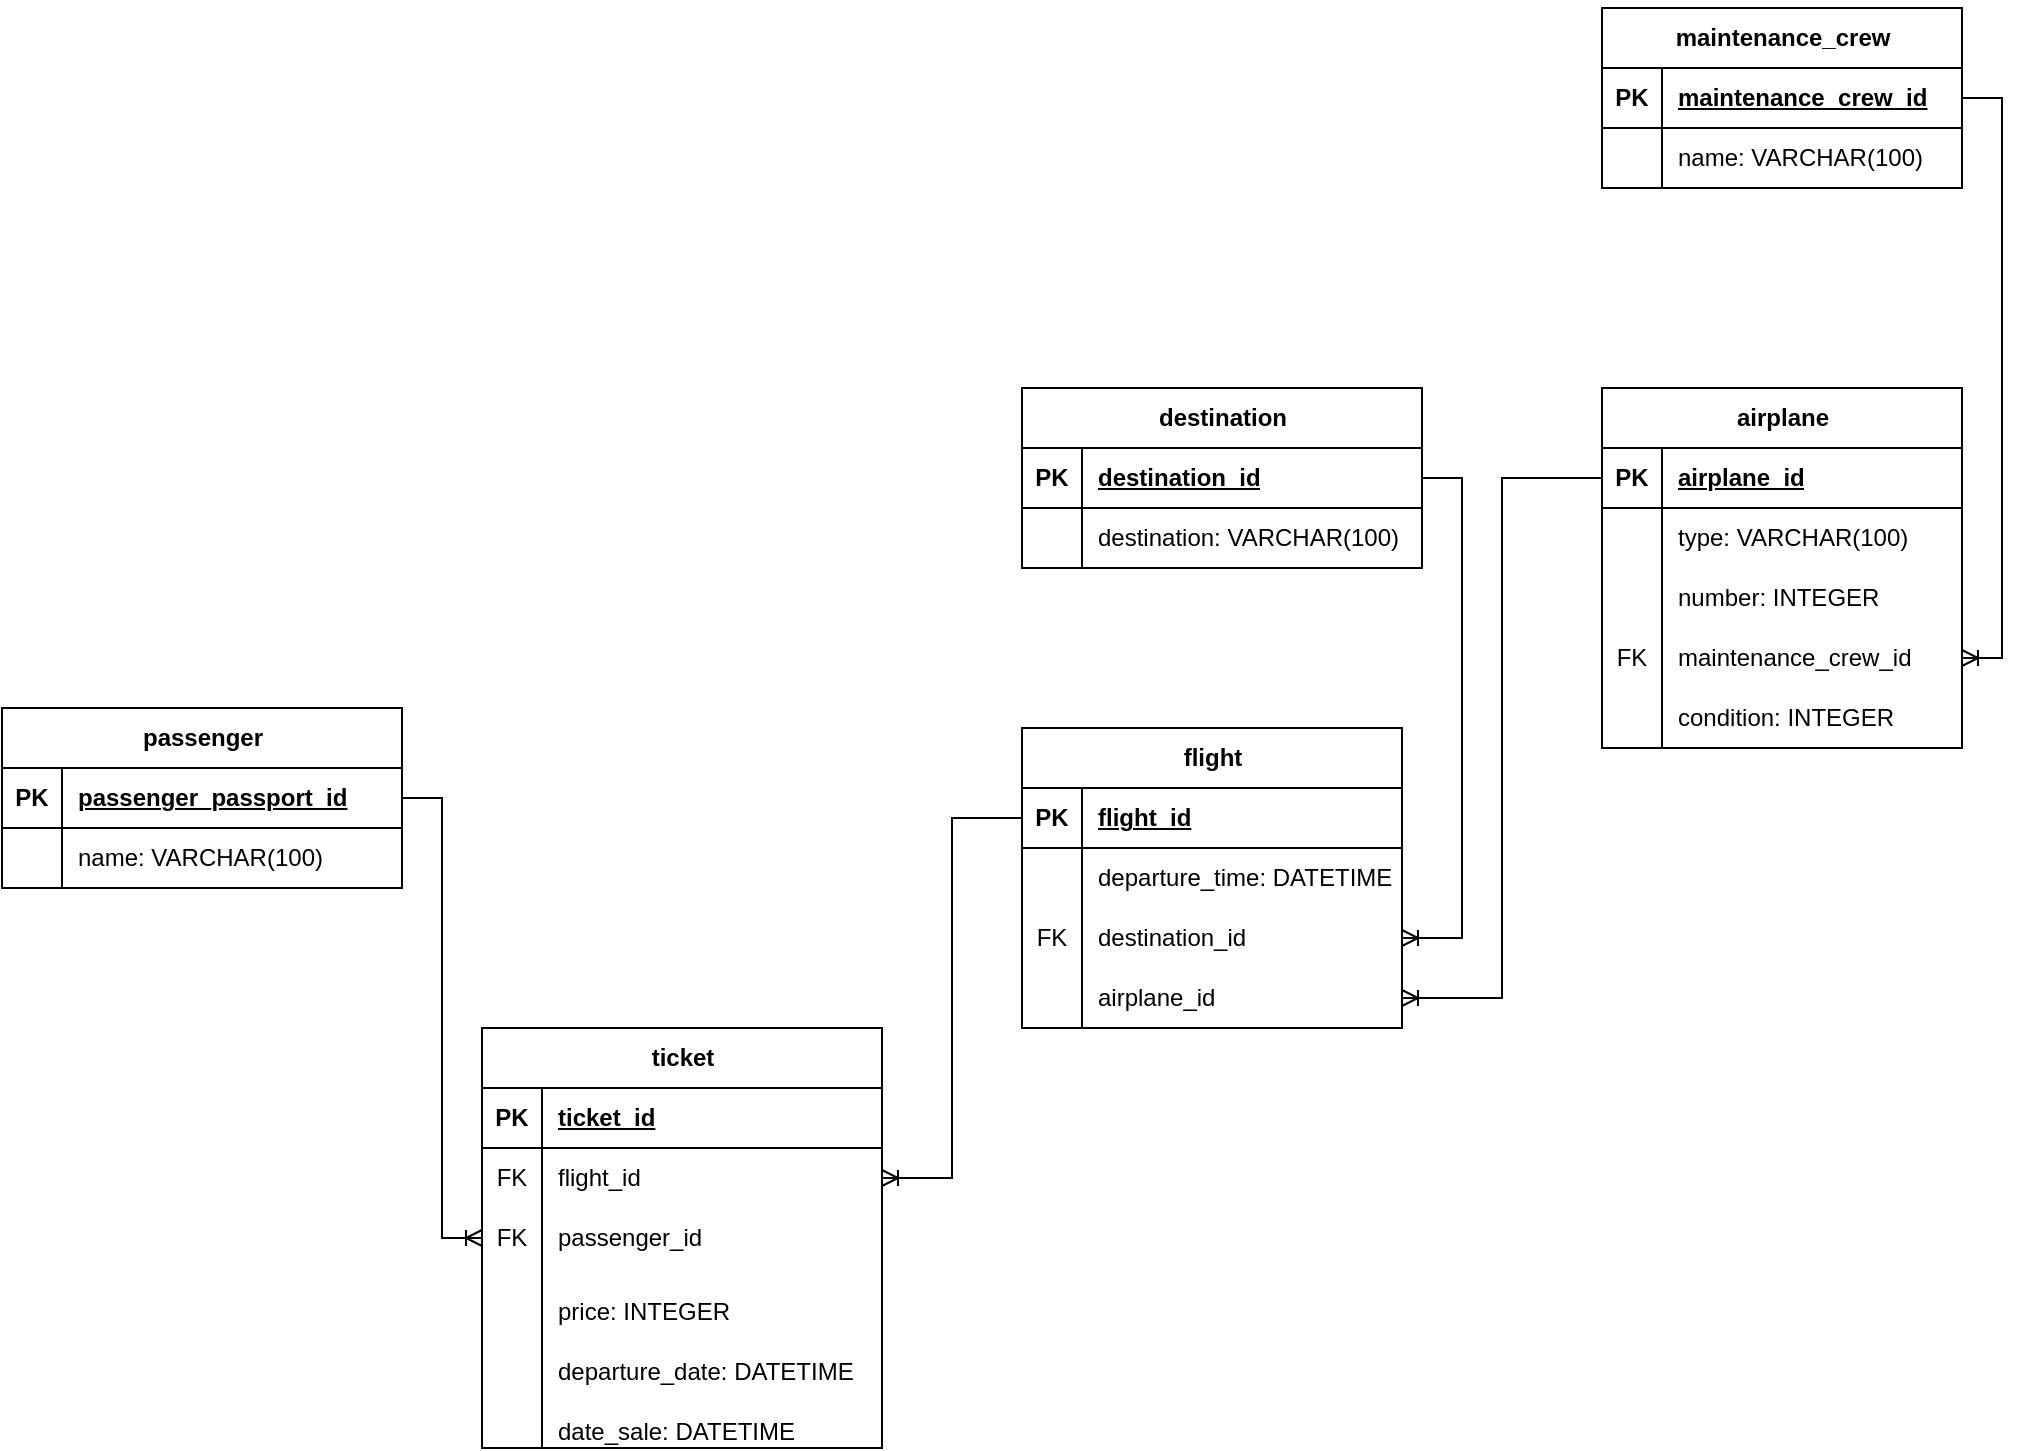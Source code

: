 <mxfile version="22.1.2" type="device" pages="2">
  <diagram name="Страница — 1" id="QN6JQmjdgm0k2NGa3nFH">
    <mxGraphModel dx="1050" dy="1798" grid="1" gridSize="10" guides="1" tooltips="1" connect="1" arrows="1" fold="1" page="1" pageScale="1" pageWidth="827" pageHeight="1169" math="0" shadow="0">
      <root>
        <mxCell id="0" />
        <mxCell id="1" parent="0" />
        <mxCell id="CEhDuyE90MneqKjVe_uH-14" value="passenger" style="shape=table;startSize=30;container=1;collapsible=1;childLayout=tableLayout;fixedRows=1;rowLines=0;fontStyle=1;align=center;resizeLast=1;html=1;" parent="1" vertex="1">
          <mxGeometry x="40" y="200" width="200" height="90" as="geometry" />
        </mxCell>
        <mxCell id="CEhDuyE90MneqKjVe_uH-15" value="" style="shape=tableRow;horizontal=0;startSize=0;swimlaneHead=0;swimlaneBody=0;fillColor=none;collapsible=0;dropTarget=0;points=[[0,0.5],[1,0.5]];portConstraint=eastwest;top=0;left=0;right=0;bottom=1;" parent="CEhDuyE90MneqKjVe_uH-14" vertex="1">
          <mxGeometry y="30" width="200" height="30" as="geometry" />
        </mxCell>
        <mxCell id="CEhDuyE90MneqKjVe_uH-16" value="PK" style="shape=partialRectangle;connectable=0;fillColor=none;top=0;left=0;bottom=0;right=0;fontStyle=1;overflow=hidden;whiteSpace=wrap;html=1;" parent="CEhDuyE90MneqKjVe_uH-15" vertex="1">
          <mxGeometry width="30" height="30" as="geometry">
            <mxRectangle width="30" height="30" as="alternateBounds" />
          </mxGeometry>
        </mxCell>
        <mxCell id="CEhDuyE90MneqKjVe_uH-17" value="passenger_passport_id" style="shape=partialRectangle;connectable=0;fillColor=none;top=0;left=0;bottom=0;right=0;align=left;spacingLeft=6;fontStyle=5;overflow=hidden;whiteSpace=wrap;html=1;" parent="CEhDuyE90MneqKjVe_uH-15" vertex="1">
          <mxGeometry x="30" width="170" height="30" as="geometry">
            <mxRectangle width="170" height="30" as="alternateBounds" />
          </mxGeometry>
        </mxCell>
        <mxCell id="CEhDuyE90MneqKjVe_uH-18" value="" style="shape=tableRow;horizontal=0;startSize=0;swimlaneHead=0;swimlaneBody=0;fillColor=none;collapsible=0;dropTarget=0;points=[[0,0.5],[1,0.5]];portConstraint=eastwest;top=0;left=0;right=0;bottom=0;" parent="CEhDuyE90MneqKjVe_uH-14" vertex="1">
          <mxGeometry y="60" width="200" height="30" as="geometry" />
        </mxCell>
        <mxCell id="CEhDuyE90MneqKjVe_uH-19" value="" style="shape=partialRectangle;connectable=0;fillColor=none;top=0;left=0;bottom=0;right=0;editable=1;overflow=hidden;whiteSpace=wrap;html=1;" parent="CEhDuyE90MneqKjVe_uH-18" vertex="1">
          <mxGeometry width="30" height="30" as="geometry">
            <mxRectangle width="30" height="30" as="alternateBounds" />
          </mxGeometry>
        </mxCell>
        <mxCell id="CEhDuyE90MneqKjVe_uH-20" value="name: VARCHAR(100)" style="shape=partialRectangle;connectable=0;fillColor=none;top=0;left=0;bottom=0;right=0;align=left;spacingLeft=6;overflow=hidden;whiteSpace=wrap;html=1;" parent="CEhDuyE90MneqKjVe_uH-18" vertex="1">
          <mxGeometry x="30" width="170" height="30" as="geometry">
            <mxRectangle width="170" height="30" as="alternateBounds" />
          </mxGeometry>
        </mxCell>
        <mxCell id="CEhDuyE90MneqKjVe_uH-40" value="ticket" style="shape=table;startSize=30;container=1;collapsible=1;childLayout=tableLayout;fixedRows=1;rowLines=0;fontStyle=1;align=center;resizeLast=1;html=1;" parent="1" vertex="1">
          <mxGeometry x="280" y="360" width="200" height="210" as="geometry" />
        </mxCell>
        <mxCell id="CEhDuyE90MneqKjVe_uH-41" value="" style="shape=tableRow;horizontal=0;startSize=0;swimlaneHead=0;swimlaneBody=0;fillColor=none;collapsible=0;dropTarget=0;points=[[0,0.5],[1,0.5]];portConstraint=eastwest;top=0;left=0;right=0;bottom=1;" parent="CEhDuyE90MneqKjVe_uH-40" vertex="1">
          <mxGeometry y="30" width="200" height="30" as="geometry" />
        </mxCell>
        <mxCell id="CEhDuyE90MneqKjVe_uH-42" value="PK" style="shape=partialRectangle;connectable=0;fillColor=none;top=0;left=0;bottom=0;right=0;fontStyle=1;overflow=hidden;whiteSpace=wrap;html=1;" parent="CEhDuyE90MneqKjVe_uH-41" vertex="1">
          <mxGeometry width="30" height="30" as="geometry">
            <mxRectangle width="30" height="30" as="alternateBounds" />
          </mxGeometry>
        </mxCell>
        <mxCell id="CEhDuyE90MneqKjVe_uH-43" value="ticket_id" style="shape=partialRectangle;connectable=0;fillColor=none;top=0;left=0;bottom=0;right=0;align=left;spacingLeft=6;fontStyle=5;overflow=hidden;whiteSpace=wrap;html=1;" parent="CEhDuyE90MneqKjVe_uH-41" vertex="1">
          <mxGeometry x="30" width="170" height="30" as="geometry">
            <mxRectangle width="170" height="30" as="alternateBounds" />
          </mxGeometry>
        </mxCell>
        <mxCell id="CEhDuyE90MneqKjVe_uH-44" value="" style="shape=tableRow;horizontal=0;startSize=0;swimlaneHead=0;swimlaneBody=0;fillColor=none;collapsible=0;dropTarget=0;points=[[0,0.5],[1,0.5]];portConstraint=eastwest;top=0;left=0;right=0;bottom=0;" parent="CEhDuyE90MneqKjVe_uH-40" vertex="1">
          <mxGeometry y="60" width="200" height="30" as="geometry" />
        </mxCell>
        <mxCell id="CEhDuyE90MneqKjVe_uH-45" value="FK" style="shape=partialRectangle;connectable=0;fillColor=none;top=0;left=0;bottom=0;right=0;editable=1;overflow=hidden;whiteSpace=wrap;html=1;" parent="CEhDuyE90MneqKjVe_uH-44" vertex="1">
          <mxGeometry width="30" height="30" as="geometry">
            <mxRectangle width="30" height="30" as="alternateBounds" />
          </mxGeometry>
        </mxCell>
        <mxCell id="CEhDuyE90MneqKjVe_uH-46" value="flight_id" style="shape=partialRectangle;connectable=0;fillColor=none;top=0;left=0;bottom=0;right=0;align=left;spacingLeft=6;overflow=hidden;whiteSpace=wrap;html=1;" parent="CEhDuyE90MneqKjVe_uH-44" vertex="1">
          <mxGeometry x="30" width="170" height="30" as="geometry">
            <mxRectangle width="170" height="30" as="alternateBounds" />
          </mxGeometry>
        </mxCell>
        <mxCell id="CEhDuyE90MneqKjVe_uH-47" value="" style="shape=tableRow;horizontal=0;startSize=0;swimlaneHead=0;swimlaneBody=0;fillColor=none;collapsible=0;dropTarget=0;points=[[0,0.5],[1,0.5]];portConstraint=eastwest;top=0;left=0;right=0;bottom=0;" parent="CEhDuyE90MneqKjVe_uH-40" vertex="1">
          <mxGeometry y="90" width="200" height="30" as="geometry" />
        </mxCell>
        <mxCell id="CEhDuyE90MneqKjVe_uH-48" value="FK" style="shape=partialRectangle;connectable=0;fillColor=none;top=0;left=0;bottom=0;right=0;editable=1;overflow=hidden;whiteSpace=wrap;html=1;" parent="CEhDuyE90MneqKjVe_uH-47" vertex="1">
          <mxGeometry width="30" height="30" as="geometry">
            <mxRectangle width="30" height="30" as="alternateBounds" />
          </mxGeometry>
        </mxCell>
        <mxCell id="CEhDuyE90MneqKjVe_uH-49" value="passenger_id" style="shape=partialRectangle;connectable=0;fillColor=none;top=0;left=0;bottom=0;right=0;align=left;spacingLeft=6;overflow=hidden;whiteSpace=wrap;html=1;" parent="CEhDuyE90MneqKjVe_uH-47" vertex="1">
          <mxGeometry x="30" width="170" height="30" as="geometry">
            <mxRectangle width="170" height="30" as="alternateBounds" />
          </mxGeometry>
        </mxCell>
        <mxCell id="CEhDuyE90MneqKjVe_uH-53" value="" style="shape=tableRow;horizontal=0;startSize=0;swimlaneHead=0;swimlaneBody=0;fillColor=none;collapsible=0;dropTarget=0;points=[[0,0.5],[1,0.5]];portConstraint=eastwest;top=0;left=0;right=0;bottom=0;" parent="CEhDuyE90MneqKjVe_uH-40" vertex="1">
          <mxGeometry y="120" width="200" height="30" as="geometry" />
        </mxCell>
        <mxCell id="CEhDuyE90MneqKjVe_uH-54" value="" style="shape=partialRectangle;connectable=0;fillColor=none;top=0;left=0;bottom=0;right=0;editable=1;overflow=hidden;whiteSpace=wrap;html=1;" parent="CEhDuyE90MneqKjVe_uH-53" vertex="1">
          <mxGeometry width="30" height="30" as="geometry">
            <mxRectangle width="30" height="30" as="alternateBounds" />
          </mxGeometry>
        </mxCell>
        <mxCell id="CEhDuyE90MneqKjVe_uH-55" value="&lt;pre dir=&quot;ltr&quot; data-ved=&quot;2ahUKEwjrlOq5r9SDAxWDOhAIHfDmBwEQ3ewLegQICRAP&quot; id=&quot;tw-target-text&quot; data-placeholder=&quot;Перевод&quot; class=&quot;tw-data-text tw-text-large tw-ta&quot;&gt;&lt;font face=&quot;Helvetica&quot;&gt;price: INTEGER&lt;/font&gt;&lt;/pre&gt;" style="shape=partialRectangle;connectable=0;fillColor=none;top=0;left=0;bottom=0;right=0;align=left;spacingLeft=6;overflow=hidden;whiteSpace=wrap;html=1;" parent="CEhDuyE90MneqKjVe_uH-53" vertex="1">
          <mxGeometry x="30" width="170" height="30" as="geometry">
            <mxRectangle width="170" height="30" as="alternateBounds" />
          </mxGeometry>
        </mxCell>
        <mxCell id="CEhDuyE90MneqKjVe_uH-56" value="" style="shape=tableRow;horizontal=0;startSize=0;swimlaneHead=0;swimlaneBody=0;fillColor=none;collapsible=0;dropTarget=0;points=[[0,0.5],[1,0.5]];portConstraint=eastwest;top=0;left=0;right=0;bottom=0;" parent="CEhDuyE90MneqKjVe_uH-40" vertex="1">
          <mxGeometry y="150" width="200" height="30" as="geometry" />
        </mxCell>
        <mxCell id="CEhDuyE90MneqKjVe_uH-57" value="" style="shape=partialRectangle;connectable=0;fillColor=none;top=0;left=0;bottom=0;right=0;editable=1;overflow=hidden;whiteSpace=wrap;html=1;" parent="CEhDuyE90MneqKjVe_uH-56" vertex="1">
          <mxGeometry width="30" height="30" as="geometry">
            <mxRectangle width="30" height="30" as="alternateBounds" />
          </mxGeometry>
        </mxCell>
        <mxCell id="CEhDuyE90MneqKjVe_uH-58" value="&lt;pre dir=&quot;ltr&quot; data-ved=&quot;2ahUKEwjrlOq5r9SDAxWDOhAIHfDmBwEQ3ewLegQICRAP&quot; id=&quot;tw-target-text&quot; data-placeholder=&quot;Перевод&quot; class=&quot;tw-data-text tw-text-large tw-ta&quot;&gt;&lt;font face=&quot;Helvetica&quot;&gt;departure_date: DATETIME&lt;/font&gt;&lt;/pre&gt;" style="shape=partialRectangle;connectable=0;fillColor=none;top=0;left=0;bottom=0;right=0;align=left;spacingLeft=6;overflow=hidden;whiteSpace=wrap;html=1;" parent="CEhDuyE90MneqKjVe_uH-56" vertex="1">
          <mxGeometry x="30" width="170" height="30" as="geometry">
            <mxRectangle width="170" height="30" as="alternateBounds" />
          </mxGeometry>
        </mxCell>
        <mxCell id="CEhDuyE90MneqKjVe_uH-59" value="" style="shape=tableRow;horizontal=0;startSize=0;swimlaneHead=0;swimlaneBody=0;fillColor=none;collapsible=0;dropTarget=0;points=[[0,0.5],[1,0.5]];portConstraint=eastwest;top=0;left=0;right=0;bottom=0;" parent="CEhDuyE90MneqKjVe_uH-40" vertex="1">
          <mxGeometry y="180" width="200" height="30" as="geometry" />
        </mxCell>
        <mxCell id="CEhDuyE90MneqKjVe_uH-60" value="" style="shape=partialRectangle;connectable=0;fillColor=none;top=0;left=0;bottom=0;right=0;editable=1;overflow=hidden;whiteSpace=wrap;html=1;" parent="CEhDuyE90MneqKjVe_uH-59" vertex="1">
          <mxGeometry width="30" height="30" as="geometry">
            <mxRectangle width="30" height="30" as="alternateBounds" />
          </mxGeometry>
        </mxCell>
        <mxCell id="CEhDuyE90MneqKjVe_uH-61" value="&lt;pre dir=&quot;ltr&quot; data-ved=&quot;2ahUKEwjrlOq5r9SDAxWDOhAIHfDmBwEQ3ewLegQICRAP&quot; id=&quot;tw-target-text&quot; data-placeholder=&quot;Перевод&quot; class=&quot;tw-data-text tw-text-large tw-ta&quot;&gt;&lt;font face=&quot;Helvetica&quot;&gt;date_sale: DATETIME&lt;/font&gt;&lt;/pre&gt;" style="shape=partialRectangle;connectable=0;fillColor=none;top=0;left=0;bottom=0;right=0;align=left;spacingLeft=6;overflow=hidden;whiteSpace=wrap;html=1;" parent="CEhDuyE90MneqKjVe_uH-59" vertex="1">
          <mxGeometry x="30" width="170" height="30" as="geometry">
            <mxRectangle width="170" height="30" as="alternateBounds" />
          </mxGeometry>
        </mxCell>
        <mxCell id="CEhDuyE90MneqKjVe_uH-62" value="flight" style="shape=table;startSize=30;container=1;collapsible=1;childLayout=tableLayout;fixedRows=1;rowLines=0;fontStyle=1;align=center;resizeLast=1;html=1;" parent="1" vertex="1">
          <mxGeometry x="550" y="210" width="190" height="150" as="geometry" />
        </mxCell>
        <mxCell id="CEhDuyE90MneqKjVe_uH-63" value="" style="shape=tableRow;horizontal=0;startSize=0;swimlaneHead=0;swimlaneBody=0;fillColor=none;collapsible=0;dropTarget=0;points=[[0,0.5],[1,0.5]];portConstraint=eastwest;top=0;left=0;right=0;bottom=1;" parent="CEhDuyE90MneqKjVe_uH-62" vertex="1">
          <mxGeometry y="30" width="190" height="30" as="geometry" />
        </mxCell>
        <mxCell id="CEhDuyE90MneqKjVe_uH-64" value="PK" style="shape=partialRectangle;connectable=0;fillColor=none;top=0;left=0;bottom=0;right=0;fontStyle=1;overflow=hidden;whiteSpace=wrap;html=1;" parent="CEhDuyE90MneqKjVe_uH-63" vertex="1">
          <mxGeometry width="30" height="30" as="geometry">
            <mxRectangle width="30" height="30" as="alternateBounds" />
          </mxGeometry>
        </mxCell>
        <mxCell id="CEhDuyE90MneqKjVe_uH-65" value="flight_id" style="shape=partialRectangle;connectable=0;fillColor=none;top=0;left=0;bottom=0;right=0;align=left;spacingLeft=6;fontStyle=5;overflow=hidden;whiteSpace=wrap;html=1;" parent="CEhDuyE90MneqKjVe_uH-63" vertex="1">
          <mxGeometry x="30" width="160" height="30" as="geometry">
            <mxRectangle width="160" height="30" as="alternateBounds" />
          </mxGeometry>
        </mxCell>
        <mxCell id="CEhDuyE90MneqKjVe_uH-66" value="" style="shape=tableRow;horizontal=0;startSize=0;swimlaneHead=0;swimlaneBody=0;fillColor=none;collapsible=0;dropTarget=0;points=[[0,0.5],[1,0.5]];portConstraint=eastwest;top=0;left=0;right=0;bottom=0;" parent="CEhDuyE90MneqKjVe_uH-62" vertex="1">
          <mxGeometry y="60" width="190" height="30" as="geometry" />
        </mxCell>
        <mxCell id="CEhDuyE90MneqKjVe_uH-67" value="" style="shape=partialRectangle;connectable=0;fillColor=none;top=0;left=0;bottom=0;right=0;editable=1;overflow=hidden;whiteSpace=wrap;html=1;" parent="CEhDuyE90MneqKjVe_uH-66" vertex="1">
          <mxGeometry width="30" height="30" as="geometry">
            <mxRectangle width="30" height="30" as="alternateBounds" />
          </mxGeometry>
        </mxCell>
        <mxCell id="CEhDuyE90MneqKjVe_uH-68" value="departure_time: DATETIME" style="shape=partialRectangle;connectable=0;fillColor=none;top=0;left=0;bottom=0;right=0;align=left;spacingLeft=6;overflow=hidden;whiteSpace=wrap;html=1;" parent="CEhDuyE90MneqKjVe_uH-66" vertex="1">
          <mxGeometry x="30" width="160" height="30" as="geometry">
            <mxRectangle width="160" height="30" as="alternateBounds" />
          </mxGeometry>
        </mxCell>
        <mxCell id="CEhDuyE90MneqKjVe_uH-69" value="" style="shape=tableRow;horizontal=0;startSize=0;swimlaneHead=0;swimlaneBody=0;fillColor=none;collapsible=0;dropTarget=0;points=[[0,0.5],[1,0.5]];portConstraint=eastwest;top=0;left=0;right=0;bottom=0;" parent="CEhDuyE90MneqKjVe_uH-62" vertex="1">
          <mxGeometry y="90" width="190" height="30" as="geometry" />
        </mxCell>
        <mxCell id="CEhDuyE90MneqKjVe_uH-70" value="FK" style="shape=partialRectangle;connectable=0;fillColor=none;top=0;left=0;bottom=0;right=0;editable=1;overflow=hidden;whiteSpace=wrap;html=1;" parent="CEhDuyE90MneqKjVe_uH-69" vertex="1">
          <mxGeometry width="30" height="30" as="geometry">
            <mxRectangle width="30" height="30" as="alternateBounds" />
          </mxGeometry>
        </mxCell>
        <mxCell id="CEhDuyE90MneqKjVe_uH-71" value="destination_id" style="shape=partialRectangle;connectable=0;fillColor=none;top=0;left=0;bottom=0;right=0;align=left;spacingLeft=6;overflow=hidden;whiteSpace=wrap;html=1;" parent="CEhDuyE90MneqKjVe_uH-69" vertex="1">
          <mxGeometry x="30" width="160" height="30" as="geometry">
            <mxRectangle width="160" height="30" as="alternateBounds" />
          </mxGeometry>
        </mxCell>
        <mxCell id="CEhDuyE90MneqKjVe_uH-72" value="" style="shape=tableRow;horizontal=0;startSize=0;swimlaneHead=0;swimlaneBody=0;fillColor=none;collapsible=0;dropTarget=0;points=[[0,0.5],[1,0.5]];portConstraint=eastwest;top=0;left=0;right=0;bottom=0;" parent="CEhDuyE90MneqKjVe_uH-62" vertex="1">
          <mxGeometry y="120" width="190" height="30" as="geometry" />
        </mxCell>
        <mxCell id="CEhDuyE90MneqKjVe_uH-73" value="" style="shape=partialRectangle;connectable=0;fillColor=none;top=0;left=0;bottom=0;right=0;editable=1;overflow=hidden;whiteSpace=wrap;html=1;" parent="CEhDuyE90MneqKjVe_uH-72" vertex="1">
          <mxGeometry width="30" height="30" as="geometry">
            <mxRectangle width="30" height="30" as="alternateBounds" />
          </mxGeometry>
        </mxCell>
        <mxCell id="CEhDuyE90MneqKjVe_uH-74" value="airplane_id" style="shape=partialRectangle;connectable=0;fillColor=none;top=0;left=0;bottom=0;right=0;align=left;spacingLeft=6;overflow=hidden;whiteSpace=wrap;html=1;" parent="CEhDuyE90MneqKjVe_uH-72" vertex="1">
          <mxGeometry x="30" width="160" height="30" as="geometry">
            <mxRectangle width="160" height="30" as="alternateBounds" />
          </mxGeometry>
        </mxCell>
        <mxCell id="CEhDuyE90MneqKjVe_uH-75" value="destination" style="shape=table;startSize=30;container=1;collapsible=1;childLayout=tableLayout;fixedRows=1;rowLines=0;fontStyle=1;align=center;resizeLast=1;html=1;" parent="1" vertex="1">
          <mxGeometry x="550" y="40" width="200" height="90" as="geometry" />
        </mxCell>
        <mxCell id="CEhDuyE90MneqKjVe_uH-76" value="" style="shape=tableRow;horizontal=0;startSize=0;swimlaneHead=0;swimlaneBody=0;fillColor=none;collapsible=0;dropTarget=0;points=[[0,0.5],[1,0.5]];portConstraint=eastwest;top=0;left=0;right=0;bottom=1;" parent="CEhDuyE90MneqKjVe_uH-75" vertex="1">
          <mxGeometry y="30" width="200" height="30" as="geometry" />
        </mxCell>
        <mxCell id="CEhDuyE90MneqKjVe_uH-77" value="PK" style="shape=partialRectangle;connectable=0;fillColor=none;top=0;left=0;bottom=0;right=0;fontStyle=1;overflow=hidden;whiteSpace=wrap;html=1;" parent="CEhDuyE90MneqKjVe_uH-76" vertex="1">
          <mxGeometry width="30" height="30" as="geometry">
            <mxRectangle width="30" height="30" as="alternateBounds" />
          </mxGeometry>
        </mxCell>
        <mxCell id="CEhDuyE90MneqKjVe_uH-78" value="destination_id" style="shape=partialRectangle;connectable=0;fillColor=none;top=0;left=0;bottom=0;right=0;align=left;spacingLeft=6;fontStyle=5;overflow=hidden;whiteSpace=wrap;html=1;" parent="CEhDuyE90MneqKjVe_uH-76" vertex="1">
          <mxGeometry x="30" width="170" height="30" as="geometry">
            <mxRectangle width="170" height="30" as="alternateBounds" />
          </mxGeometry>
        </mxCell>
        <mxCell id="CEhDuyE90MneqKjVe_uH-79" value="" style="shape=tableRow;horizontal=0;startSize=0;swimlaneHead=0;swimlaneBody=0;fillColor=none;collapsible=0;dropTarget=0;points=[[0,0.5],[1,0.5]];portConstraint=eastwest;top=0;left=0;right=0;bottom=0;" parent="CEhDuyE90MneqKjVe_uH-75" vertex="1">
          <mxGeometry y="60" width="200" height="30" as="geometry" />
        </mxCell>
        <mxCell id="CEhDuyE90MneqKjVe_uH-80" value="" style="shape=partialRectangle;connectable=0;fillColor=none;top=0;left=0;bottom=0;right=0;editable=1;overflow=hidden;whiteSpace=wrap;html=1;" parent="CEhDuyE90MneqKjVe_uH-79" vertex="1">
          <mxGeometry width="30" height="30" as="geometry">
            <mxRectangle width="30" height="30" as="alternateBounds" />
          </mxGeometry>
        </mxCell>
        <mxCell id="CEhDuyE90MneqKjVe_uH-81" value="destination: VARCHAR(100)" style="shape=partialRectangle;connectable=0;fillColor=none;top=0;left=0;bottom=0;right=0;align=left;spacingLeft=6;overflow=hidden;whiteSpace=wrap;html=1;" parent="CEhDuyE90MneqKjVe_uH-79" vertex="1">
          <mxGeometry x="30" width="170" height="30" as="geometry">
            <mxRectangle width="170" height="30" as="alternateBounds" />
          </mxGeometry>
        </mxCell>
        <mxCell id="CEhDuyE90MneqKjVe_uH-88" value="" style="edgeStyle=orthogonalEdgeStyle;fontSize=12;html=1;endArrow=ERoneToMany;rounded=0;exitX=0;exitY=0.5;exitDx=0;exitDy=0;entryX=1;entryY=0.5;entryDx=0;entryDy=0;" parent="1" source="CEhDuyE90MneqKjVe_uH-63" target="CEhDuyE90MneqKjVe_uH-44" edge="1">
          <mxGeometry width="100" height="100" relative="1" as="geometry">
            <mxPoint x="500" y="410" as="sourcePoint" />
            <mxPoint x="600" y="310" as="targetPoint" />
          </mxGeometry>
        </mxCell>
        <mxCell id="CEhDuyE90MneqKjVe_uH-89" value="" style="edgeStyle=orthogonalEdgeStyle;fontSize=12;html=1;endArrow=ERoneToMany;rounded=0;exitX=1;exitY=0.5;exitDx=0;exitDy=0;entryX=0;entryY=0.5;entryDx=0;entryDy=0;" parent="1" source="CEhDuyE90MneqKjVe_uH-15" target="CEhDuyE90MneqKjVe_uH-47" edge="1">
          <mxGeometry width="100" height="100" relative="1" as="geometry">
            <mxPoint x="500" y="410" as="sourcePoint" />
            <mxPoint x="600" y="310" as="targetPoint" />
          </mxGeometry>
        </mxCell>
        <mxCell id="CEhDuyE90MneqKjVe_uH-90" value="" style="edgeStyle=orthogonalEdgeStyle;fontSize=12;html=1;endArrow=ERoneToMany;rounded=0;exitX=1;exitY=0.5;exitDx=0;exitDy=0;entryX=1;entryY=0.5;entryDx=0;entryDy=0;" parent="1" source="CEhDuyE90MneqKjVe_uH-76" target="CEhDuyE90MneqKjVe_uH-69" edge="1">
          <mxGeometry width="100" height="100" relative="1" as="geometry">
            <mxPoint x="500" y="410" as="sourcePoint" />
            <mxPoint x="600" y="310" as="targetPoint" />
            <Array as="points">
              <mxPoint x="770" y="85" />
              <mxPoint x="770" y="315" />
            </Array>
          </mxGeometry>
        </mxCell>
        <mxCell id="CEhDuyE90MneqKjVe_uH-91" value="airplane" style="shape=table;startSize=30;container=1;collapsible=1;childLayout=tableLayout;fixedRows=1;rowLines=0;fontStyle=1;align=center;resizeLast=1;html=1;" parent="1" vertex="1">
          <mxGeometry x="840" y="40" width="180" height="180" as="geometry" />
        </mxCell>
        <mxCell id="CEhDuyE90MneqKjVe_uH-92" value="" style="shape=tableRow;horizontal=0;startSize=0;swimlaneHead=0;swimlaneBody=0;fillColor=none;collapsible=0;dropTarget=0;points=[[0,0.5],[1,0.5]];portConstraint=eastwest;top=0;left=0;right=0;bottom=1;" parent="CEhDuyE90MneqKjVe_uH-91" vertex="1">
          <mxGeometry y="30" width="180" height="30" as="geometry" />
        </mxCell>
        <mxCell id="CEhDuyE90MneqKjVe_uH-93" value="PK" style="shape=partialRectangle;connectable=0;fillColor=none;top=0;left=0;bottom=0;right=0;fontStyle=1;overflow=hidden;whiteSpace=wrap;html=1;" parent="CEhDuyE90MneqKjVe_uH-92" vertex="1">
          <mxGeometry width="30" height="30" as="geometry">
            <mxRectangle width="30" height="30" as="alternateBounds" />
          </mxGeometry>
        </mxCell>
        <mxCell id="CEhDuyE90MneqKjVe_uH-94" value="airplane_id" style="shape=partialRectangle;connectable=0;fillColor=none;top=0;left=0;bottom=0;right=0;align=left;spacingLeft=6;fontStyle=5;overflow=hidden;whiteSpace=wrap;html=1;" parent="CEhDuyE90MneqKjVe_uH-92" vertex="1">
          <mxGeometry x="30" width="150" height="30" as="geometry">
            <mxRectangle width="150" height="30" as="alternateBounds" />
          </mxGeometry>
        </mxCell>
        <mxCell id="CEhDuyE90MneqKjVe_uH-95" value="" style="shape=tableRow;horizontal=0;startSize=0;swimlaneHead=0;swimlaneBody=0;fillColor=none;collapsible=0;dropTarget=0;points=[[0,0.5],[1,0.5]];portConstraint=eastwest;top=0;left=0;right=0;bottom=0;" parent="CEhDuyE90MneqKjVe_uH-91" vertex="1">
          <mxGeometry y="60" width="180" height="30" as="geometry" />
        </mxCell>
        <mxCell id="CEhDuyE90MneqKjVe_uH-96" value="" style="shape=partialRectangle;connectable=0;fillColor=none;top=0;left=0;bottom=0;right=0;editable=1;overflow=hidden;whiteSpace=wrap;html=1;" parent="CEhDuyE90MneqKjVe_uH-95" vertex="1">
          <mxGeometry width="30" height="30" as="geometry">
            <mxRectangle width="30" height="30" as="alternateBounds" />
          </mxGeometry>
        </mxCell>
        <mxCell id="CEhDuyE90MneqKjVe_uH-97" value="type: VARCHAR(100)" style="shape=partialRectangle;connectable=0;fillColor=none;top=0;left=0;bottom=0;right=0;align=left;spacingLeft=6;overflow=hidden;whiteSpace=wrap;html=1;" parent="CEhDuyE90MneqKjVe_uH-95" vertex="1">
          <mxGeometry x="30" width="150" height="30" as="geometry">
            <mxRectangle width="150" height="30" as="alternateBounds" />
          </mxGeometry>
        </mxCell>
        <mxCell id="CEhDuyE90MneqKjVe_uH-98" value="" style="shape=tableRow;horizontal=0;startSize=0;swimlaneHead=0;swimlaneBody=0;fillColor=none;collapsible=0;dropTarget=0;points=[[0,0.5],[1,0.5]];portConstraint=eastwest;top=0;left=0;right=0;bottom=0;" parent="CEhDuyE90MneqKjVe_uH-91" vertex="1">
          <mxGeometry y="90" width="180" height="30" as="geometry" />
        </mxCell>
        <mxCell id="CEhDuyE90MneqKjVe_uH-99" value="" style="shape=partialRectangle;connectable=0;fillColor=none;top=0;left=0;bottom=0;right=0;editable=1;overflow=hidden;whiteSpace=wrap;html=1;" parent="CEhDuyE90MneqKjVe_uH-98" vertex="1">
          <mxGeometry width="30" height="30" as="geometry">
            <mxRectangle width="30" height="30" as="alternateBounds" />
          </mxGeometry>
        </mxCell>
        <mxCell id="CEhDuyE90MneqKjVe_uH-100" value="number: INTEGER" style="shape=partialRectangle;connectable=0;fillColor=none;top=0;left=0;bottom=0;right=0;align=left;spacingLeft=6;overflow=hidden;whiteSpace=wrap;html=1;" parent="CEhDuyE90MneqKjVe_uH-98" vertex="1">
          <mxGeometry x="30" width="150" height="30" as="geometry">
            <mxRectangle width="150" height="30" as="alternateBounds" />
          </mxGeometry>
        </mxCell>
        <mxCell id="CEhDuyE90MneqKjVe_uH-117" value="" style="shape=tableRow;horizontal=0;startSize=0;swimlaneHead=0;swimlaneBody=0;fillColor=none;collapsible=0;dropTarget=0;points=[[0,0.5],[1,0.5]];portConstraint=eastwest;top=0;left=0;right=0;bottom=0;" parent="CEhDuyE90MneqKjVe_uH-91" vertex="1">
          <mxGeometry y="120" width="180" height="30" as="geometry" />
        </mxCell>
        <mxCell id="CEhDuyE90MneqKjVe_uH-118" value="FK" style="shape=partialRectangle;connectable=0;fillColor=none;top=0;left=0;bottom=0;right=0;editable=1;overflow=hidden;whiteSpace=wrap;html=1;" parent="CEhDuyE90MneqKjVe_uH-117" vertex="1">
          <mxGeometry width="30" height="30" as="geometry">
            <mxRectangle width="30" height="30" as="alternateBounds" />
          </mxGeometry>
        </mxCell>
        <mxCell id="CEhDuyE90MneqKjVe_uH-119" value="maintenance_crew_id" style="shape=partialRectangle;connectable=0;fillColor=none;top=0;left=0;bottom=0;right=0;align=left;spacingLeft=6;overflow=hidden;whiteSpace=wrap;html=1;" parent="CEhDuyE90MneqKjVe_uH-117" vertex="1">
          <mxGeometry x="30" width="150" height="30" as="geometry">
            <mxRectangle width="150" height="30" as="alternateBounds" />
          </mxGeometry>
        </mxCell>
        <mxCell id="CEhDuyE90MneqKjVe_uH-120" value="" style="shape=tableRow;horizontal=0;startSize=0;swimlaneHead=0;swimlaneBody=0;fillColor=none;collapsible=0;dropTarget=0;points=[[0,0.5],[1,0.5]];portConstraint=eastwest;top=0;left=0;right=0;bottom=0;" parent="CEhDuyE90MneqKjVe_uH-91" vertex="1">
          <mxGeometry y="150" width="180" height="30" as="geometry" />
        </mxCell>
        <mxCell id="CEhDuyE90MneqKjVe_uH-121" value="" style="shape=partialRectangle;connectable=0;fillColor=none;top=0;left=0;bottom=0;right=0;editable=1;overflow=hidden;whiteSpace=wrap;html=1;" parent="CEhDuyE90MneqKjVe_uH-120" vertex="1">
          <mxGeometry width="30" height="30" as="geometry">
            <mxRectangle width="30" height="30" as="alternateBounds" />
          </mxGeometry>
        </mxCell>
        <mxCell id="CEhDuyE90MneqKjVe_uH-122" value="condition: INTEGER" style="shape=partialRectangle;connectable=0;fillColor=none;top=0;left=0;bottom=0;right=0;align=left;spacingLeft=6;overflow=hidden;whiteSpace=wrap;html=1;" parent="CEhDuyE90MneqKjVe_uH-120" vertex="1">
          <mxGeometry x="30" width="150" height="30" as="geometry">
            <mxRectangle width="150" height="30" as="alternateBounds" />
          </mxGeometry>
        </mxCell>
        <mxCell id="CEhDuyE90MneqKjVe_uH-104" value="&lt;pre dir=&quot;ltr&quot; data-ved=&quot;2ahUKEwjrlOq5r9SDAxWDOhAIHfDmBwEQ3ewLegQICRAP&quot; style=&quot;text-align:left&quot; id=&quot;tw-target-text&quot; data-placeholder=&quot;Перевод&quot; class=&quot;tw-data-text tw-text-large tw-ta&quot;&gt;&lt;font face=&quot;Helvetica&quot;&gt;maintenance_crew&lt;/font&gt;&lt;/pre&gt;" style="shape=table;startSize=30;container=1;collapsible=1;childLayout=tableLayout;fixedRows=1;rowLines=0;fontStyle=1;align=center;resizeLast=1;html=1;" parent="1" vertex="1">
          <mxGeometry x="840" y="-150" width="180" height="90" as="geometry" />
        </mxCell>
        <mxCell id="CEhDuyE90MneqKjVe_uH-105" value="" style="shape=tableRow;horizontal=0;startSize=0;swimlaneHead=0;swimlaneBody=0;fillColor=none;collapsible=0;dropTarget=0;points=[[0,0.5],[1,0.5]];portConstraint=eastwest;top=0;left=0;right=0;bottom=1;" parent="CEhDuyE90MneqKjVe_uH-104" vertex="1">
          <mxGeometry y="30" width="180" height="30" as="geometry" />
        </mxCell>
        <mxCell id="CEhDuyE90MneqKjVe_uH-106" value="PK" style="shape=partialRectangle;connectable=0;fillColor=none;top=0;left=0;bottom=0;right=0;fontStyle=1;overflow=hidden;whiteSpace=wrap;html=1;" parent="CEhDuyE90MneqKjVe_uH-105" vertex="1">
          <mxGeometry width="30" height="30" as="geometry">
            <mxRectangle width="30" height="30" as="alternateBounds" />
          </mxGeometry>
        </mxCell>
        <mxCell id="CEhDuyE90MneqKjVe_uH-107" value="maintenance_crew_id" style="shape=partialRectangle;connectable=0;fillColor=none;top=0;left=0;bottom=0;right=0;align=left;spacingLeft=6;fontStyle=5;overflow=hidden;whiteSpace=wrap;html=1;" parent="CEhDuyE90MneqKjVe_uH-105" vertex="1">
          <mxGeometry x="30" width="150" height="30" as="geometry">
            <mxRectangle width="150" height="30" as="alternateBounds" />
          </mxGeometry>
        </mxCell>
        <mxCell id="CEhDuyE90MneqKjVe_uH-108" value="" style="shape=tableRow;horizontal=0;startSize=0;swimlaneHead=0;swimlaneBody=0;fillColor=none;collapsible=0;dropTarget=0;points=[[0,0.5],[1,0.5]];portConstraint=eastwest;top=0;left=0;right=0;bottom=0;" parent="CEhDuyE90MneqKjVe_uH-104" vertex="1">
          <mxGeometry y="60" width="180" height="30" as="geometry" />
        </mxCell>
        <mxCell id="CEhDuyE90MneqKjVe_uH-109" value="" style="shape=partialRectangle;connectable=0;fillColor=none;top=0;left=0;bottom=0;right=0;editable=1;overflow=hidden;whiteSpace=wrap;html=1;" parent="CEhDuyE90MneqKjVe_uH-108" vertex="1">
          <mxGeometry width="30" height="30" as="geometry">
            <mxRectangle width="30" height="30" as="alternateBounds" />
          </mxGeometry>
        </mxCell>
        <mxCell id="CEhDuyE90MneqKjVe_uH-110" value="name: VARCHAR(100)" style="shape=partialRectangle;connectable=0;fillColor=none;top=0;left=0;bottom=0;right=0;align=left;spacingLeft=6;overflow=hidden;whiteSpace=wrap;html=1;" parent="CEhDuyE90MneqKjVe_uH-108" vertex="1">
          <mxGeometry x="30" width="150" height="30" as="geometry">
            <mxRectangle width="150" height="30" as="alternateBounds" />
          </mxGeometry>
        </mxCell>
        <mxCell id="CEhDuyE90MneqKjVe_uH-125" value="" style="edgeStyle=orthogonalEdgeStyle;fontSize=12;html=1;endArrow=ERoneToMany;rounded=0;exitX=1;exitY=0.5;exitDx=0;exitDy=0;entryX=1;entryY=0.5;entryDx=0;entryDy=0;" parent="1" source="CEhDuyE90MneqKjVe_uH-105" target="CEhDuyE90MneqKjVe_uH-117" edge="1">
          <mxGeometry width="100" height="100" relative="1" as="geometry">
            <mxPoint x="760" y="130" as="sourcePoint" />
            <mxPoint x="860" y="30" as="targetPoint" />
            <Array as="points">
              <mxPoint x="1040" y="-105" />
              <mxPoint x="1040" y="175" />
            </Array>
          </mxGeometry>
        </mxCell>
        <mxCell id="CEhDuyE90MneqKjVe_uH-126" value="" style="edgeStyle=orthogonalEdgeStyle;fontSize=12;html=1;endArrow=ERoneToMany;rounded=0;exitX=0;exitY=0.5;exitDx=0;exitDy=0;entryX=1;entryY=0.5;entryDx=0;entryDy=0;" parent="1" source="CEhDuyE90MneqKjVe_uH-92" target="CEhDuyE90MneqKjVe_uH-72" edge="1">
          <mxGeometry width="100" height="100" relative="1" as="geometry">
            <mxPoint x="760" y="130" as="sourcePoint" />
            <mxPoint x="860" y="30" as="targetPoint" />
          </mxGeometry>
        </mxCell>
      </root>
    </mxGraphModel>
  </diagram>
  <diagram id="NhkjcWHZbtrZSScNtupY" name="Страница — 2">
    <mxGraphModel dx="522" dy="629" grid="1" gridSize="10" guides="1" tooltips="1" connect="1" arrows="1" fold="1" page="1" pageScale="1" pageWidth="827" pageHeight="1169" math="0" shadow="0">
      <root>
        <mxCell id="0" />
        <mxCell id="1" parent="0" />
        <mxCell id="LlXI2CAGE--sqtYL7Mi9-1" value="ticket" style="rounded=0;whiteSpace=wrap;html=1;" vertex="1" parent="1">
          <mxGeometry x="360" y="310" width="120" height="60" as="geometry" />
        </mxCell>
        <mxCell id="W8VT_s7t_l9_22KlL65g-3" style="edgeStyle=orthogonalEdgeStyle;rounded=0;orthogonalLoop=1;jettySize=auto;html=1;exitX=0.5;exitY=1;exitDx=0;exitDy=0;entryX=0;entryY=0.5;entryDx=0;entryDy=0;" edge="1" parent="1" source="LlXI2CAGE--sqtYL7Mi9-2" target="LlXI2CAGE--sqtYL7Mi9-1">
          <mxGeometry relative="1" as="geometry" />
        </mxCell>
        <mxCell id="LlXI2CAGE--sqtYL7Mi9-2" value="passenger" style="rounded=0;whiteSpace=wrap;html=1;" vertex="1" parent="1">
          <mxGeometry x="250" y="220" width="120" height="60" as="geometry" />
        </mxCell>
        <mxCell id="W8VT_s7t_l9_22KlL65g-4" style="edgeStyle=orthogonalEdgeStyle;rounded=0;orthogonalLoop=1;jettySize=auto;html=1;exitX=0.5;exitY=1;exitDx=0;exitDy=0;entryX=1;entryY=0.5;entryDx=0;entryDy=0;" edge="1" parent="1" source="LlXI2CAGE--sqtYL7Mi9-3" target="LlXI2CAGE--sqtYL7Mi9-1">
          <mxGeometry relative="1" as="geometry" />
        </mxCell>
        <mxCell id="LlXI2CAGE--sqtYL7Mi9-3" value="flight" style="rounded=0;whiteSpace=wrap;html=1;" vertex="1" parent="1">
          <mxGeometry x="470" y="220" width="120" height="60" as="geometry" />
        </mxCell>
        <mxCell id="W8VT_s7t_l9_22KlL65g-5" style="edgeStyle=orthogonalEdgeStyle;rounded=0;orthogonalLoop=1;jettySize=auto;html=1;exitX=0.5;exitY=1;exitDx=0;exitDy=0;entryX=0.25;entryY=0;entryDx=0;entryDy=0;" edge="1" parent="1" source="-f5NuvT-cyWLLn0b0cQT-1" target="LlXI2CAGE--sqtYL7Mi9-3">
          <mxGeometry relative="1" as="geometry" />
        </mxCell>
        <mxCell id="-f5NuvT-cyWLLn0b0cQT-1" value="airplane" style="rounded=0;whiteSpace=wrap;html=1;" vertex="1" parent="1">
          <mxGeometry x="400" y="100" width="120" height="60" as="geometry" />
        </mxCell>
        <mxCell id="W8VT_s7t_l9_22KlL65g-6" style="edgeStyle=orthogonalEdgeStyle;rounded=0;orthogonalLoop=1;jettySize=auto;html=1;exitX=0.5;exitY=1;exitDx=0;exitDy=0;entryX=0.75;entryY=0;entryDx=0;entryDy=0;" edge="1" parent="1" source="XqMPJiGPMRrP1vh8iJIg-1" target="LlXI2CAGE--sqtYL7Mi9-3">
          <mxGeometry relative="1" as="geometry" />
        </mxCell>
        <mxCell id="XqMPJiGPMRrP1vh8iJIg-1" value="destination" style="rounded=0;whiteSpace=wrap;html=1;" vertex="1" parent="1">
          <mxGeometry x="580" y="100" width="120" height="60" as="geometry" />
        </mxCell>
        <mxCell id="W8VT_s7t_l9_22KlL65g-7" value="" style="edgeStyle=orthogonalEdgeStyle;rounded=0;orthogonalLoop=1;jettySize=auto;html=1;" edge="1" parent="1" source="W8VT_s7t_l9_22KlL65g-1" target="-f5NuvT-cyWLLn0b0cQT-1">
          <mxGeometry relative="1" as="geometry" />
        </mxCell>
        <mxCell id="W8VT_s7t_l9_22KlL65g-1" value="maintenance crew" style="rounded=0;whiteSpace=wrap;html=1;" vertex="1" parent="1">
          <mxGeometry x="400" width="120" height="60" as="geometry" />
        </mxCell>
        <mxCell id="W8VT_s7t_l9_22KlL65g-2" value="user role" style="rounded=0;whiteSpace=wrap;html=1;" vertex="1" parent="1">
          <mxGeometry x="240" width="120" height="60" as="geometry" />
        </mxCell>
      </root>
    </mxGraphModel>
  </diagram>
</mxfile>
